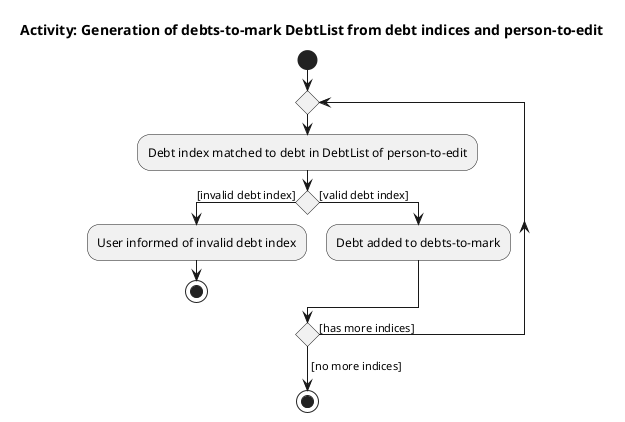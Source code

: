 @startuml
title: Activity: Generation of debts-to-mark DebtList from debt indices and person-to-edit

start
repeat
  :Debt index matched to debt in DebtList of person-to-edit;
  if () then ([invalid debt index])
  :User informed of invalid debt index;
  stop
  else ([valid debt index])
  :Debt added to debts-to-mark;
  endif
repeat while () is ([has more indices])
->[no more indices];
stop

@enduml
